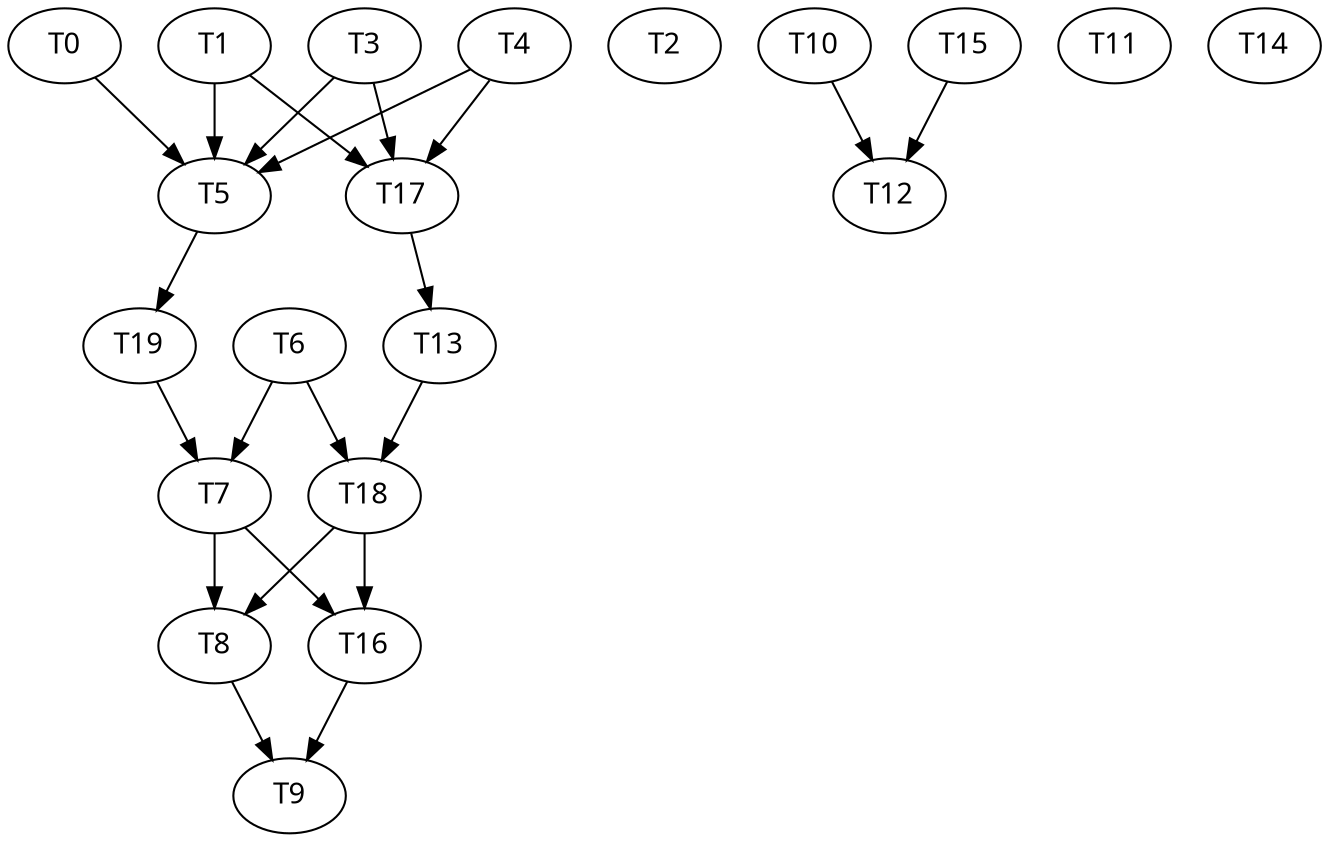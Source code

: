 digraph "taskset-0" {
	node [fontname=Ubuntu]
	T0
	T0 -> T5
	T1
	T1 -> T5
	T1 -> T17
	T2
	T3
	T3 -> T5
	T3 -> T17
	T4
	T4 -> T5
	T4 -> T17
	T5
	T5 -> T19
	T6
	T6 -> T7
	T6 -> T18
	T7
	T7 -> T8
	T7 -> T16
	T8
	T8 -> T9
	T9
	T10
	T10 -> T12
	T11
	T12
	T13
	T13 -> T18
	T14
	T15
	T15 -> T12
	T16
	T16 -> T9
	T17
	T17 -> T13
	T18
	T18 -> T8
	T18 -> T16
	T19
	T19 -> T7
}
